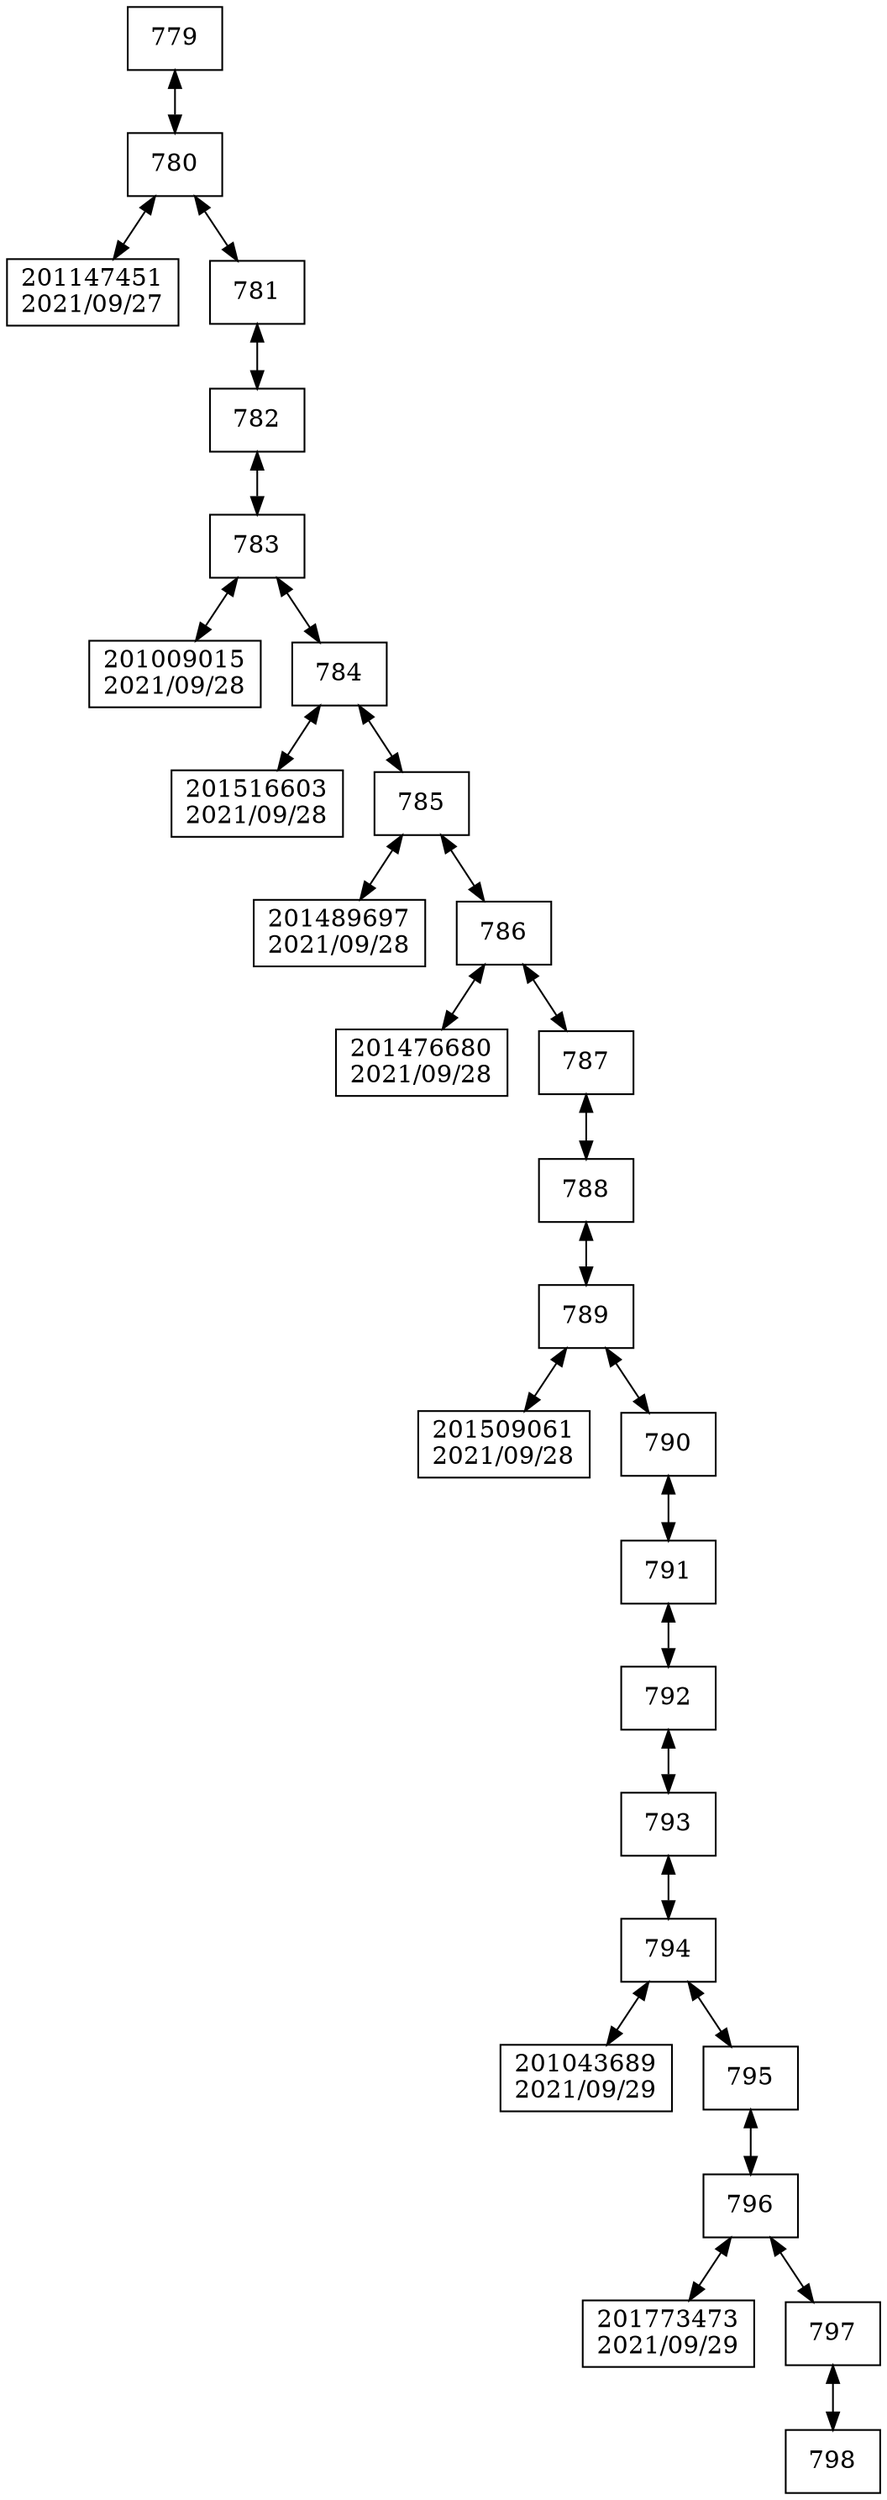 digraph G{
 rankdir = TB; 
node [shape=box]; 
compound=true; 
"779"[label="779"];
"780"[label="780"];
"201147451"[label="201147451
2021/09/27"];
"781"[label="781"];
"782"[label="782"];
"783"[label="783"];
"201009015"[label="201009015
2021/09/28"];
"784"[label="784"];
"201516603"[label="201516603
2021/09/28"];
"785"[label="785"];
"201489697"[label="201489697
2021/09/28"];
"786"[label="786"];
"201476680"[label="201476680
2021/09/28"];
"787"[label="787"];
"788"[label="788"];
"789"[label="789"];
"201509061"[label="201509061
2021/09/28"];
"790"[label="790"];
"791"[label="791"];
"792"[label="792"];
"793"[label="793"];
"794"[label="794"];
"201043689"[label="201043689
2021/09/29"];
"795"[label="795"];
"796"[label="796"];
"201773473"[label="201773473
2021/09/29"];
"797"[label="797"];
"798"[label="798"];
"779" -> "780"[dir="both"];
"780" -> "201147451"[dir="both"];
"780" -> "781"[dir="both"];
"781" -> "782"[dir="both"];
"782" -> "783"[dir="both"];
"783" -> "201009015"[dir="both"];
"783" -> "784"[dir="both"];
"784" -> "201516603"[dir="both"];
"784" -> "785"[dir="both"];
"785" -> "201489697"[dir="both"];
"785" -> "786"[dir="both"];
"786" -> "201476680"[dir="both"];
"786" -> "787"[dir="both"];
"787" -> "788"[dir="both"];
"788" -> "789"[dir="both"];
"789" -> "201509061"[dir="both"];
"789" -> "790"[dir="both"];
"790" -> "791"[dir="both"];
"791" -> "792"[dir="both"];
"792" -> "793"[dir="both"];
"793" -> "794"[dir="both"];
"794" -> "201043689"[dir="both"];
"794" -> "795"[dir="both"];
"795" -> "796"[dir="both"];
"796" -> "201773473"[dir="both"];
"796" -> "797"[dir="both"];
"797" -> "798"[dir="both"];

}

